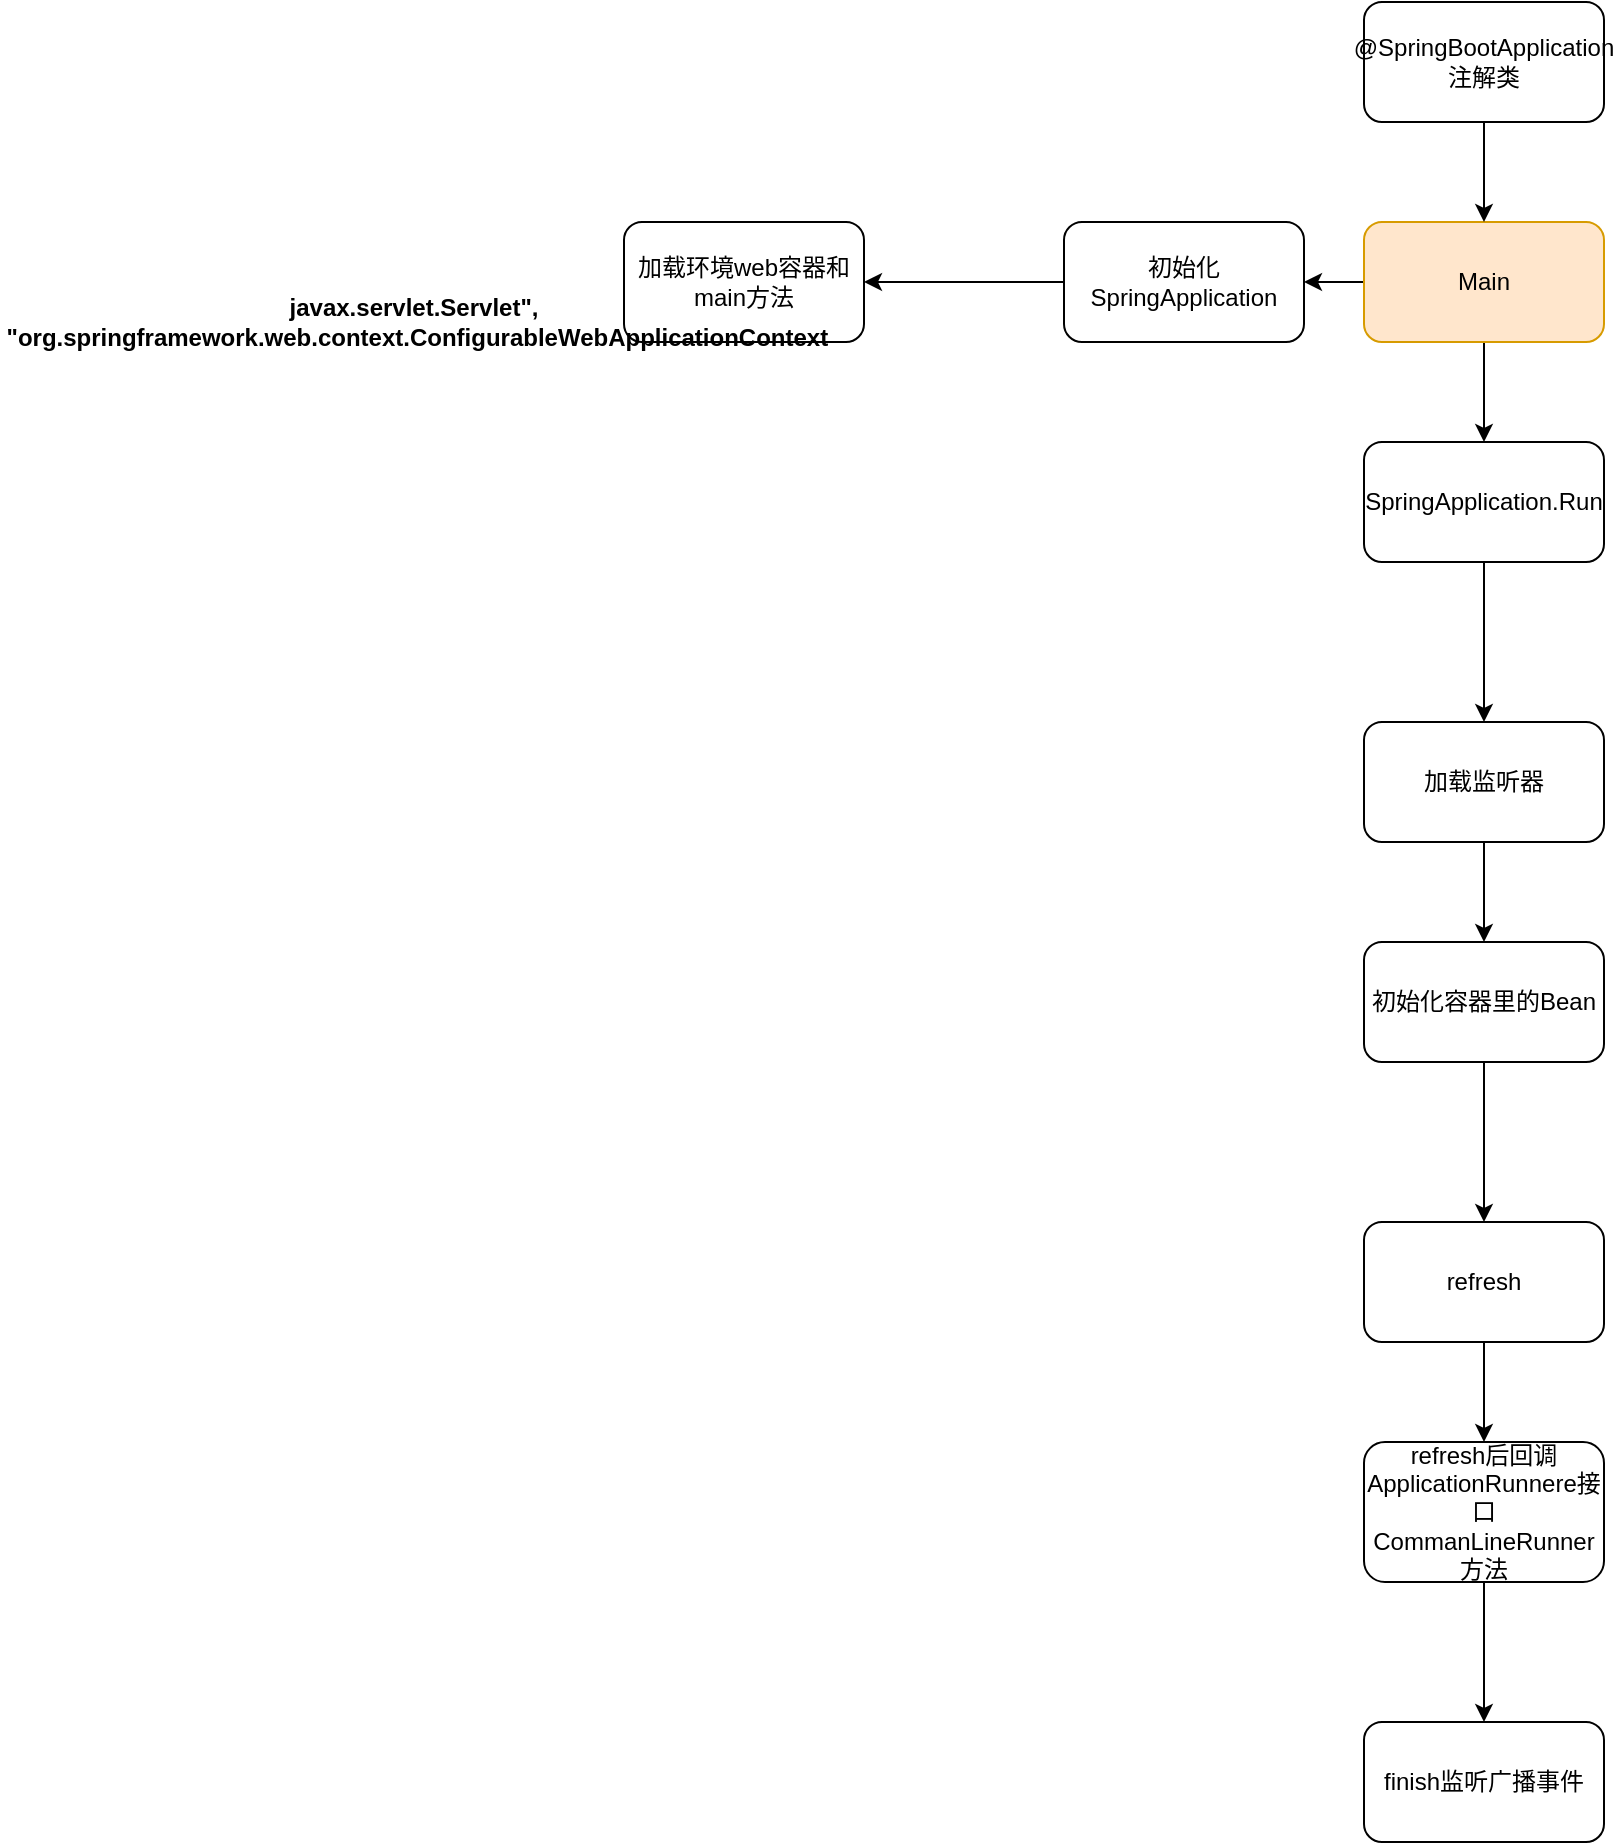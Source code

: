 <mxfile version="12.8.5" type="github">
  <diagram id="pbymaa8K16CYE7F3EQun" name="Page-1">
    <mxGraphModel dx="1865" dy="1749" grid="1" gridSize="10" guides="1" tooltips="1" connect="1" arrows="1" fold="1" page="1" pageScale="1" pageWidth="827" pageHeight="1169" math="0" shadow="0">
      <root>
        <mxCell id="0" />
        <mxCell id="1" parent="0" />
        <mxCell id="0KbJ406O0pL8vo5ZdRxn-11" value="" style="edgeStyle=orthogonalEdgeStyle;rounded=0;orthogonalLoop=1;jettySize=auto;html=1;" edge="1" parent="1" source="0KbJ406O0pL8vo5ZdRxn-6" target="0KbJ406O0pL8vo5ZdRxn-8">
          <mxGeometry relative="1" as="geometry" />
        </mxCell>
        <mxCell id="0KbJ406O0pL8vo5ZdRxn-17" value="" style="edgeStyle=orthogonalEdgeStyle;rounded=0;orthogonalLoop=1;jettySize=auto;html=1;" edge="1" parent="1" source="0KbJ406O0pL8vo5ZdRxn-6" target="0KbJ406O0pL8vo5ZdRxn-12">
          <mxGeometry relative="1" as="geometry" />
        </mxCell>
        <mxCell id="0KbJ406O0pL8vo5ZdRxn-6" value="Main" style="rounded=1;whiteSpace=wrap;html=1;fillColor=#ffe6cc;strokeColor=#d79b00;" vertex="1" parent="1">
          <mxGeometry x="330" y="100" width="120" height="60" as="geometry" />
        </mxCell>
        <mxCell id="0KbJ406O0pL8vo5ZdRxn-10" value="" style="edgeStyle=orthogonalEdgeStyle;rounded=0;orthogonalLoop=1;jettySize=auto;html=1;" edge="1" parent="1" source="0KbJ406O0pL8vo5ZdRxn-8" target="0KbJ406O0pL8vo5ZdRxn-9">
          <mxGeometry relative="1" as="geometry" />
        </mxCell>
        <mxCell id="0KbJ406O0pL8vo5ZdRxn-8" value="&lt;span style=&quot;white-space: normal&quot;&gt;SpringApplication.Run&lt;/span&gt;" style="rounded=1;whiteSpace=wrap;html=1;" vertex="1" parent="1">
          <mxGeometry x="330" y="210" width="120" height="60" as="geometry" />
        </mxCell>
        <mxCell id="0KbJ406O0pL8vo5ZdRxn-23" value="" style="edgeStyle=orthogonalEdgeStyle;rounded=0;orthogonalLoop=1;jettySize=auto;html=1;" edge="1" parent="1" source="0KbJ406O0pL8vo5ZdRxn-9" target="0KbJ406O0pL8vo5ZdRxn-22">
          <mxGeometry relative="1" as="geometry" />
        </mxCell>
        <mxCell id="0KbJ406O0pL8vo5ZdRxn-9" value="加载监听器" style="rounded=1;whiteSpace=wrap;html=1;" vertex="1" parent="1">
          <mxGeometry x="330" y="350" width="120" height="60" as="geometry" />
        </mxCell>
        <mxCell id="0KbJ406O0pL8vo5ZdRxn-15" value="" style="edgeStyle=orthogonalEdgeStyle;rounded=0;orthogonalLoop=1;jettySize=auto;html=1;" edge="1" parent="1" source="0KbJ406O0pL8vo5ZdRxn-12" target="0KbJ406O0pL8vo5ZdRxn-14">
          <mxGeometry relative="1" as="geometry" />
        </mxCell>
        <mxCell id="0KbJ406O0pL8vo5ZdRxn-12" value="初始化SpringApplication" style="rounded=1;whiteSpace=wrap;html=1;" vertex="1" parent="1">
          <mxGeometry x="180" y="100" width="120" height="60" as="geometry" />
        </mxCell>
        <mxCell id="0KbJ406O0pL8vo5ZdRxn-14" value="加载环境web容器和main方法" style="rounded=1;whiteSpace=wrap;html=1;" vertex="1" parent="1">
          <mxGeometry x="-40" y="100" width="120" height="60" as="geometry" />
        </mxCell>
        <mxCell id="0KbJ406O0pL8vo5ZdRxn-16" value="&lt;div&gt;javax.servlet.Servlet&quot;,&lt;/div&gt;&lt;div&gt;&amp;nbsp;&quot;org.springframework.web.context.ConfigurableWebApplicationContext&lt;/div&gt;" style="text;html=1;strokeColor=none;fillColor=none;align=center;verticalAlign=middle;whiteSpace=wrap;rounded=0;fontStyle=1" vertex="1" parent="1">
          <mxGeometry x="-250" y="140" width="210" height="20" as="geometry" />
        </mxCell>
        <mxCell id="0KbJ406O0pL8vo5ZdRxn-25" value="" style="edgeStyle=orthogonalEdgeStyle;rounded=0;orthogonalLoop=1;jettySize=auto;html=1;" edge="1" parent="1" source="0KbJ406O0pL8vo5ZdRxn-22" target="0KbJ406O0pL8vo5ZdRxn-24">
          <mxGeometry relative="1" as="geometry" />
        </mxCell>
        <mxCell id="0KbJ406O0pL8vo5ZdRxn-22" value="初始化容器里的Bean" style="rounded=1;whiteSpace=wrap;html=1;" vertex="1" parent="1">
          <mxGeometry x="330" y="460" width="120" height="60" as="geometry" />
        </mxCell>
        <mxCell id="0KbJ406O0pL8vo5ZdRxn-29" value="" style="edgeStyle=orthogonalEdgeStyle;rounded=0;orthogonalLoop=1;jettySize=auto;html=1;" edge="1" parent="1" source="0KbJ406O0pL8vo5ZdRxn-24" target="0KbJ406O0pL8vo5ZdRxn-28">
          <mxGeometry relative="1" as="geometry" />
        </mxCell>
        <mxCell id="0KbJ406O0pL8vo5ZdRxn-24" value="refresh" style="rounded=1;whiteSpace=wrap;html=1;" vertex="1" parent="1">
          <mxGeometry x="330" y="600" width="120" height="60" as="geometry" />
        </mxCell>
        <mxCell id="0KbJ406O0pL8vo5ZdRxn-27" value="" style="edgeStyle=orthogonalEdgeStyle;rounded=0;orthogonalLoop=1;jettySize=auto;html=1;" edge="1" parent="1" source="0KbJ406O0pL8vo5ZdRxn-26" target="0KbJ406O0pL8vo5ZdRxn-6">
          <mxGeometry relative="1" as="geometry" />
        </mxCell>
        <mxCell id="0KbJ406O0pL8vo5ZdRxn-26" value="&lt;span style=&quot;white-space: normal&quot;&gt;@SpringBootApplication注解类&lt;/span&gt;" style="rounded=1;whiteSpace=wrap;html=1;" vertex="1" parent="1">
          <mxGeometry x="330" y="-10" width="120" height="60" as="geometry" />
        </mxCell>
        <mxCell id="0KbJ406O0pL8vo5ZdRxn-31" value="" style="edgeStyle=orthogonalEdgeStyle;rounded=0;orthogonalLoop=1;jettySize=auto;html=1;" edge="1" parent="1" source="0KbJ406O0pL8vo5ZdRxn-28" target="0KbJ406O0pL8vo5ZdRxn-30">
          <mxGeometry relative="1" as="geometry" />
        </mxCell>
        <mxCell id="0KbJ406O0pL8vo5ZdRxn-28" value="refresh后回调ApplicationRunnere接口CommanLineRunner方法" style="rounded=1;whiteSpace=wrap;html=1;" vertex="1" parent="1">
          <mxGeometry x="330" y="710" width="120" height="70" as="geometry" />
        </mxCell>
        <mxCell id="0KbJ406O0pL8vo5ZdRxn-30" value="finish监听广播事件" style="rounded=1;whiteSpace=wrap;html=1;" vertex="1" parent="1">
          <mxGeometry x="330" y="850" width="120" height="60" as="geometry" />
        </mxCell>
      </root>
    </mxGraphModel>
  </diagram>
</mxfile>
